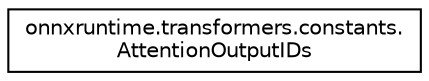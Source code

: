 digraph "Graphical Class Hierarchy"
{
 // LATEX_PDF_SIZE
  edge [fontname="Helvetica",fontsize="10",labelfontname="Helvetica",labelfontsize="10"];
  node [fontname="Helvetica",fontsize="10",shape=record];
  rankdir="LR";
  Node0 [label="onnxruntime.transformers.constants.\lAttentionOutputIDs",height=0.2,width=0.4,color="black", fillcolor="white", style="filled",URL="$classonnxruntime_1_1transformers_1_1constants_1_1AttentionOutputIDs.html",tooltip=" "];
}
